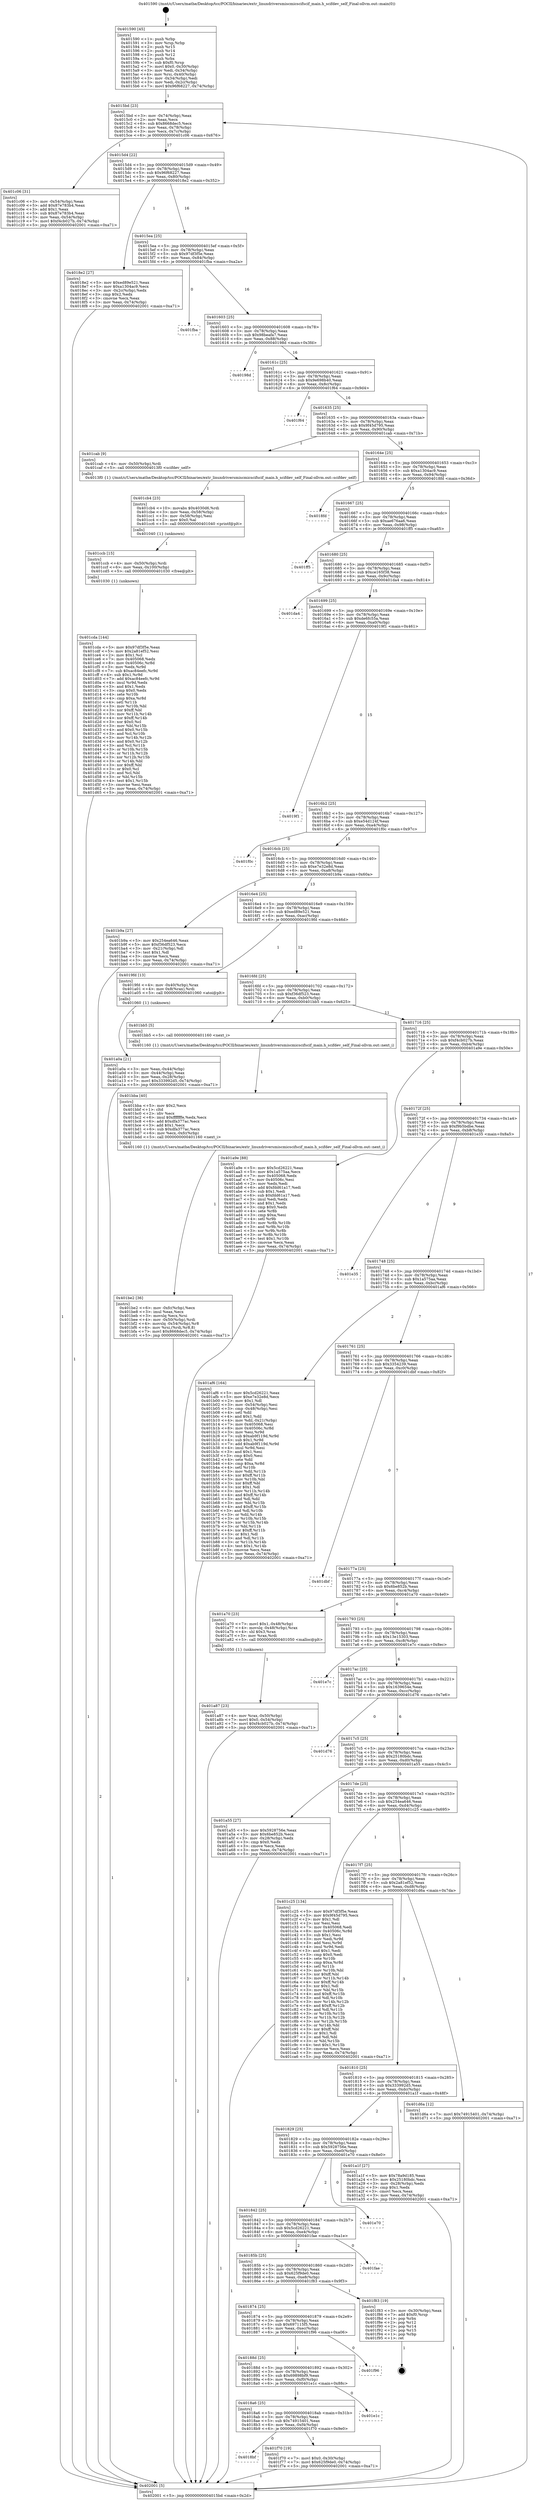 digraph "0x401590" {
  label = "0x401590 (/mnt/c/Users/mathe/Desktop/tcc/POCII/binaries/extr_linuxdriversmiscmicscifscif_main.h_scifdev_self_Final-ollvm.out::main(0))"
  labelloc = "t"
  node[shape=record]

  Entry [label="",width=0.3,height=0.3,shape=circle,fillcolor=black,style=filled]
  "0x4015bd" [label="{
     0x4015bd [23]\l
     | [instrs]\l
     &nbsp;&nbsp;0x4015bd \<+3\>: mov -0x74(%rbp),%eax\l
     &nbsp;&nbsp;0x4015c0 \<+2\>: mov %eax,%ecx\l
     &nbsp;&nbsp;0x4015c2 \<+6\>: sub $0x8668dec5,%ecx\l
     &nbsp;&nbsp;0x4015c8 \<+3\>: mov %eax,-0x78(%rbp)\l
     &nbsp;&nbsp;0x4015cb \<+3\>: mov %ecx,-0x7c(%rbp)\l
     &nbsp;&nbsp;0x4015ce \<+6\>: je 0000000000401c06 \<main+0x676\>\l
  }"]
  "0x401c06" [label="{
     0x401c06 [31]\l
     | [instrs]\l
     &nbsp;&nbsp;0x401c06 \<+3\>: mov -0x54(%rbp),%eax\l
     &nbsp;&nbsp;0x401c09 \<+5\>: add $0x87e783b4,%eax\l
     &nbsp;&nbsp;0x401c0e \<+3\>: add $0x1,%eax\l
     &nbsp;&nbsp;0x401c11 \<+5\>: sub $0x87e783b4,%eax\l
     &nbsp;&nbsp;0x401c16 \<+3\>: mov %eax,-0x54(%rbp)\l
     &nbsp;&nbsp;0x401c19 \<+7\>: movl $0xf4cb027b,-0x74(%rbp)\l
     &nbsp;&nbsp;0x401c20 \<+5\>: jmp 0000000000402001 \<main+0xa71\>\l
  }"]
  "0x4015d4" [label="{
     0x4015d4 [22]\l
     | [instrs]\l
     &nbsp;&nbsp;0x4015d4 \<+5\>: jmp 00000000004015d9 \<main+0x49\>\l
     &nbsp;&nbsp;0x4015d9 \<+3\>: mov -0x78(%rbp),%eax\l
     &nbsp;&nbsp;0x4015dc \<+5\>: sub $0x96f68227,%eax\l
     &nbsp;&nbsp;0x4015e1 \<+3\>: mov %eax,-0x80(%rbp)\l
     &nbsp;&nbsp;0x4015e4 \<+6\>: je 00000000004018e2 \<main+0x352\>\l
  }"]
  Exit [label="",width=0.3,height=0.3,shape=circle,fillcolor=black,style=filled,peripheries=2]
  "0x4018e2" [label="{
     0x4018e2 [27]\l
     | [instrs]\l
     &nbsp;&nbsp;0x4018e2 \<+5\>: mov $0xed89e521,%eax\l
     &nbsp;&nbsp;0x4018e7 \<+5\>: mov $0xa1304ac9,%ecx\l
     &nbsp;&nbsp;0x4018ec \<+3\>: mov -0x2c(%rbp),%edx\l
     &nbsp;&nbsp;0x4018ef \<+3\>: cmp $0x2,%edx\l
     &nbsp;&nbsp;0x4018f2 \<+3\>: cmovne %ecx,%eax\l
     &nbsp;&nbsp;0x4018f5 \<+3\>: mov %eax,-0x74(%rbp)\l
     &nbsp;&nbsp;0x4018f8 \<+5\>: jmp 0000000000402001 \<main+0xa71\>\l
  }"]
  "0x4015ea" [label="{
     0x4015ea [25]\l
     | [instrs]\l
     &nbsp;&nbsp;0x4015ea \<+5\>: jmp 00000000004015ef \<main+0x5f\>\l
     &nbsp;&nbsp;0x4015ef \<+3\>: mov -0x78(%rbp),%eax\l
     &nbsp;&nbsp;0x4015f2 \<+5\>: sub $0x97df3f5e,%eax\l
     &nbsp;&nbsp;0x4015f7 \<+6\>: mov %eax,-0x84(%rbp)\l
     &nbsp;&nbsp;0x4015fd \<+6\>: je 0000000000401fba \<main+0xa2a\>\l
  }"]
  "0x402001" [label="{
     0x402001 [5]\l
     | [instrs]\l
     &nbsp;&nbsp;0x402001 \<+5\>: jmp 00000000004015bd \<main+0x2d\>\l
  }"]
  "0x401590" [label="{
     0x401590 [45]\l
     | [instrs]\l
     &nbsp;&nbsp;0x401590 \<+1\>: push %rbp\l
     &nbsp;&nbsp;0x401591 \<+3\>: mov %rsp,%rbp\l
     &nbsp;&nbsp;0x401594 \<+2\>: push %r15\l
     &nbsp;&nbsp;0x401596 \<+2\>: push %r14\l
     &nbsp;&nbsp;0x401598 \<+2\>: push %r12\l
     &nbsp;&nbsp;0x40159a \<+1\>: push %rbx\l
     &nbsp;&nbsp;0x40159b \<+7\>: sub $0xf0,%rsp\l
     &nbsp;&nbsp;0x4015a2 \<+7\>: movl $0x0,-0x30(%rbp)\l
     &nbsp;&nbsp;0x4015a9 \<+3\>: mov %edi,-0x34(%rbp)\l
     &nbsp;&nbsp;0x4015ac \<+4\>: mov %rsi,-0x40(%rbp)\l
     &nbsp;&nbsp;0x4015b0 \<+3\>: mov -0x34(%rbp),%edi\l
     &nbsp;&nbsp;0x4015b3 \<+3\>: mov %edi,-0x2c(%rbp)\l
     &nbsp;&nbsp;0x4015b6 \<+7\>: movl $0x96f68227,-0x74(%rbp)\l
  }"]
  "0x4018bf" [label="{
     0x4018bf\l
  }", style=dashed]
  "0x401fba" [label="{
     0x401fba\l
  }", style=dashed]
  "0x401603" [label="{
     0x401603 [25]\l
     | [instrs]\l
     &nbsp;&nbsp;0x401603 \<+5\>: jmp 0000000000401608 \<main+0x78\>\l
     &nbsp;&nbsp;0x401608 \<+3\>: mov -0x78(%rbp),%eax\l
     &nbsp;&nbsp;0x40160b \<+5\>: sub $0x98beafa7,%eax\l
     &nbsp;&nbsp;0x401610 \<+6\>: mov %eax,-0x88(%rbp)\l
     &nbsp;&nbsp;0x401616 \<+6\>: je 000000000040198d \<main+0x3fd\>\l
  }"]
  "0x401f70" [label="{
     0x401f70 [19]\l
     | [instrs]\l
     &nbsp;&nbsp;0x401f70 \<+7\>: movl $0x0,-0x30(%rbp)\l
     &nbsp;&nbsp;0x401f77 \<+7\>: movl $0x625f9de0,-0x74(%rbp)\l
     &nbsp;&nbsp;0x401f7e \<+5\>: jmp 0000000000402001 \<main+0xa71\>\l
  }"]
  "0x40198d" [label="{
     0x40198d\l
  }", style=dashed]
  "0x40161c" [label="{
     0x40161c [25]\l
     | [instrs]\l
     &nbsp;&nbsp;0x40161c \<+5\>: jmp 0000000000401621 \<main+0x91\>\l
     &nbsp;&nbsp;0x401621 \<+3\>: mov -0x78(%rbp),%eax\l
     &nbsp;&nbsp;0x401624 \<+5\>: sub $0x9e698b40,%eax\l
     &nbsp;&nbsp;0x401629 \<+6\>: mov %eax,-0x8c(%rbp)\l
     &nbsp;&nbsp;0x40162f \<+6\>: je 0000000000401f64 \<main+0x9d4\>\l
  }"]
  "0x4018a6" [label="{
     0x4018a6 [25]\l
     | [instrs]\l
     &nbsp;&nbsp;0x4018a6 \<+5\>: jmp 00000000004018ab \<main+0x31b\>\l
     &nbsp;&nbsp;0x4018ab \<+3\>: mov -0x78(%rbp),%eax\l
     &nbsp;&nbsp;0x4018ae \<+5\>: sub $0x74915401,%eax\l
     &nbsp;&nbsp;0x4018b3 \<+6\>: mov %eax,-0xf4(%rbp)\l
     &nbsp;&nbsp;0x4018b9 \<+6\>: je 0000000000401f70 \<main+0x9e0\>\l
  }"]
  "0x401f64" [label="{
     0x401f64\l
  }", style=dashed]
  "0x401635" [label="{
     0x401635 [25]\l
     | [instrs]\l
     &nbsp;&nbsp;0x401635 \<+5\>: jmp 000000000040163a \<main+0xaa\>\l
     &nbsp;&nbsp;0x40163a \<+3\>: mov -0x78(%rbp),%eax\l
     &nbsp;&nbsp;0x40163d \<+5\>: sub $0x9f45d795,%eax\l
     &nbsp;&nbsp;0x401642 \<+6\>: mov %eax,-0x90(%rbp)\l
     &nbsp;&nbsp;0x401648 \<+6\>: je 0000000000401cab \<main+0x71b\>\l
  }"]
  "0x401e1c" [label="{
     0x401e1c\l
  }", style=dashed]
  "0x401cab" [label="{
     0x401cab [9]\l
     | [instrs]\l
     &nbsp;&nbsp;0x401cab \<+4\>: mov -0x50(%rbp),%rdi\l
     &nbsp;&nbsp;0x401caf \<+5\>: call 00000000004013f0 \<scifdev_self\>\l
     | [calls]\l
     &nbsp;&nbsp;0x4013f0 \{1\} (/mnt/c/Users/mathe/Desktop/tcc/POCII/binaries/extr_linuxdriversmiscmicscifscif_main.h_scifdev_self_Final-ollvm.out::scifdev_self)\l
  }"]
  "0x40164e" [label="{
     0x40164e [25]\l
     | [instrs]\l
     &nbsp;&nbsp;0x40164e \<+5\>: jmp 0000000000401653 \<main+0xc3\>\l
     &nbsp;&nbsp;0x401653 \<+3\>: mov -0x78(%rbp),%eax\l
     &nbsp;&nbsp;0x401656 \<+5\>: sub $0xa1304ac9,%eax\l
     &nbsp;&nbsp;0x40165b \<+6\>: mov %eax,-0x94(%rbp)\l
     &nbsp;&nbsp;0x401661 \<+6\>: je 00000000004018fd \<main+0x36d\>\l
  }"]
  "0x40188d" [label="{
     0x40188d [25]\l
     | [instrs]\l
     &nbsp;&nbsp;0x40188d \<+5\>: jmp 0000000000401892 \<main+0x302\>\l
     &nbsp;&nbsp;0x401892 \<+3\>: mov -0x78(%rbp),%eax\l
     &nbsp;&nbsp;0x401895 \<+5\>: sub $0x69898bf9,%eax\l
     &nbsp;&nbsp;0x40189a \<+6\>: mov %eax,-0xf0(%rbp)\l
     &nbsp;&nbsp;0x4018a0 \<+6\>: je 0000000000401e1c \<main+0x88c\>\l
  }"]
  "0x4018fd" [label="{
     0x4018fd\l
  }", style=dashed]
  "0x401667" [label="{
     0x401667 [25]\l
     | [instrs]\l
     &nbsp;&nbsp;0x401667 \<+5\>: jmp 000000000040166c \<main+0xdc\>\l
     &nbsp;&nbsp;0x40166c \<+3\>: mov -0x78(%rbp),%eax\l
     &nbsp;&nbsp;0x40166f \<+5\>: sub $0xae676aa6,%eax\l
     &nbsp;&nbsp;0x401674 \<+6\>: mov %eax,-0x98(%rbp)\l
     &nbsp;&nbsp;0x40167a \<+6\>: je 0000000000401ff5 \<main+0xa65\>\l
  }"]
  "0x401f96" [label="{
     0x401f96\l
  }", style=dashed]
  "0x401ff5" [label="{
     0x401ff5\l
  }", style=dashed]
  "0x401680" [label="{
     0x401680 [25]\l
     | [instrs]\l
     &nbsp;&nbsp;0x401680 \<+5\>: jmp 0000000000401685 \<main+0xf5\>\l
     &nbsp;&nbsp;0x401685 \<+3\>: mov -0x78(%rbp),%eax\l
     &nbsp;&nbsp;0x401688 \<+5\>: sub $0xce165f38,%eax\l
     &nbsp;&nbsp;0x40168d \<+6\>: mov %eax,-0x9c(%rbp)\l
     &nbsp;&nbsp;0x401693 \<+6\>: je 0000000000401da4 \<main+0x814\>\l
  }"]
  "0x401874" [label="{
     0x401874 [25]\l
     | [instrs]\l
     &nbsp;&nbsp;0x401874 \<+5\>: jmp 0000000000401879 \<main+0x2e9\>\l
     &nbsp;&nbsp;0x401879 \<+3\>: mov -0x78(%rbp),%eax\l
     &nbsp;&nbsp;0x40187c \<+5\>: sub $0x697115f5,%eax\l
     &nbsp;&nbsp;0x401881 \<+6\>: mov %eax,-0xec(%rbp)\l
     &nbsp;&nbsp;0x401887 \<+6\>: je 0000000000401f96 \<main+0xa06\>\l
  }"]
  "0x401da4" [label="{
     0x401da4\l
  }", style=dashed]
  "0x401699" [label="{
     0x401699 [25]\l
     | [instrs]\l
     &nbsp;&nbsp;0x401699 \<+5\>: jmp 000000000040169e \<main+0x10e\>\l
     &nbsp;&nbsp;0x40169e \<+3\>: mov -0x78(%rbp),%eax\l
     &nbsp;&nbsp;0x4016a1 \<+5\>: sub $0xde6fc55a,%eax\l
     &nbsp;&nbsp;0x4016a6 \<+6\>: mov %eax,-0xa0(%rbp)\l
     &nbsp;&nbsp;0x4016ac \<+6\>: je 00000000004019f1 \<main+0x461\>\l
  }"]
  "0x401f83" [label="{
     0x401f83 [19]\l
     | [instrs]\l
     &nbsp;&nbsp;0x401f83 \<+3\>: mov -0x30(%rbp),%eax\l
     &nbsp;&nbsp;0x401f86 \<+7\>: add $0xf0,%rsp\l
     &nbsp;&nbsp;0x401f8d \<+1\>: pop %rbx\l
     &nbsp;&nbsp;0x401f8e \<+2\>: pop %r12\l
     &nbsp;&nbsp;0x401f90 \<+2\>: pop %r14\l
     &nbsp;&nbsp;0x401f92 \<+2\>: pop %r15\l
     &nbsp;&nbsp;0x401f94 \<+1\>: pop %rbp\l
     &nbsp;&nbsp;0x401f95 \<+1\>: ret\l
  }"]
  "0x4019f1" [label="{
     0x4019f1\l
  }", style=dashed]
  "0x4016b2" [label="{
     0x4016b2 [25]\l
     | [instrs]\l
     &nbsp;&nbsp;0x4016b2 \<+5\>: jmp 00000000004016b7 \<main+0x127\>\l
     &nbsp;&nbsp;0x4016b7 \<+3\>: mov -0x78(%rbp),%eax\l
     &nbsp;&nbsp;0x4016ba \<+5\>: sub $0xe54d124f,%eax\l
     &nbsp;&nbsp;0x4016bf \<+6\>: mov %eax,-0xa4(%rbp)\l
     &nbsp;&nbsp;0x4016c5 \<+6\>: je 0000000000401f0c \<main+0x97c\>\l
  }"]
  "0x40185b" [label="{
     0x40185b [25]\l
     | [instrs]\l
     &nbsp;&nbsp;0x40185b \<+5\>: jmp 0000000000401860 \<main+0x2d0\>\l
     &nbsp;&nbsp;0x401860 \<+3\>: mov -0x78(%rbp),%eax\l
     &nbsp;&nbsp;0x401863 \<+5\>: sub $0x625f9de0,%eax\l
     &nbsp;&nbsp;0x401868 \<+6\>: mov %eax,-0xe8(%rbp)\l
     &nbsp;&nbsp;0x40186e \<+6\>: je 0000000000401f83 \<main+0x9f3\>\l
  }"]
  "0x401f0c" [label="{
     0x401f0c\l
  }", style=dashed]
  "0x4016cb" [label="{
     0x4016cb [25]\l
     | [instrs]\l
     &nbsp;&nbsp;0x4016cb \<+5\>: jmp 00000000004016d0 \<main+0x140\>\l
     &nbsp;&nbsp;0x4016d0 \<+3\>: mov -0x78(%rbp),%eax\l
     &nbsp;&nbsp;0x4016d3 \<+5\>: sub $0xe7e32e8d,%eax\l
     &nbsp;&nbsp;0x4016d8 \<+6\>: mov %eax,-0xa8(%rbp)\l
     &nbsp;&nbsp;0x4016de \<+6\>: je 0000000000401b9a \<main+0x60a\>\l
  }"]
  "0x401fae" [label="{
     0x401fae\l
  }", style=dashed]
  "0x401b9a" [label="{
     0x401b9a [27]\l
     | [instrs]\l
     &nbsp;&nbsp;0x401b9a \<+5\>: mov $0x254ea646,%eax\l
     &nbsp;&nbsp;0x401b9f \<+5\>: mov $0xf36df523,%ecx\l
     &nbsp;&nbsp;0x401ba4 \<+3\>: mov -0x21(%rbp),%dl\l
     &nbsp;&nbsp;0x401ba7 \<+3\>: test $0x1,%dl\l
     &nbsp;&nbsp;0x401baa \<+3\>: cmovne %ecx,%eax\l
     &nbsp;&nbsp;0x401bad \<+3\>: mov %eax,-0x74(%rbp)\l
     &nbsp;&nbsp;0x401bb0 \<+5\>: jmp 0000000000402001 \<main+0xa71\>\l
  }"]
  "0x4016e4" [label="{
     0x4016e4 [25]\l
     | [instrs]\l
     &nbsp;&nbsp;0x4016e4 \<+5\>: jmp 00000000004016e9 \<main+0x159\>\l
     &nbsp;&nbsp;0x4016e9 \<+3\>: mov -0x78(%rbp),%eax\l
     &nbsp;&nbsp;0x4016ec \<+5\>: sub $0xed89e521,%eax\l
     &nbsp;&nbsp;0x4016f1 \<+6\>: mov %eax,-0xac(%rbp)\l
     &nbsp;&nbsp;0x4016f7 \<+6\>: je 00000000004019fd \<main+0x46d\>\l
  }"]
  "0x401842" [label="{
     0x401842 [25]\l
     | [instrs]\l
     &nbsp;&nbsp;0x401842 \<+5\>: jmp 0000000000401847 \<main+0x2b7\>\l
     &nbsp;&nbsp;0x401847 \<+3\>: mov -0x78(%rbp),%eax\l
     &nbsp;&nbsp;0x40184a \<+5\>: sub $0x5cd26221,%eax\l
     &nbsp;&nbsp;0x40184f \<+6\>: mov %eax,-0xe4(%rbp)\l
     &nbsp;&nbsp;0x401855 \<+6\>: je 0000000000401fae \<main+0xa1e\>\l
  }"]
  "0x4019fd" [label="{
     0x4019fd [13]\l
     | [instrs]\l
     &nbsp;&nbsp;0x4019fd \<+4\>: mov -0x40(%rbp),%rax\l
     &nbsp;&nbsp;0x401a01 \<+4\>: mov 0x8(%rax),%rdi\l
     &nbsp;&nbsp;0x401a05 \<+5\>: call 0000000000401060 \<atoi@plt\>\l
     | [calls]\l
     &nbsp;&nbsp;0x401060 \{1\} (unknown)\l
  }"]
  "0x4016fd" [label="{
     0x4016fd [25]\l
     | [instrs]\l
     &nbsp;&nbsp;0x4016fd \<+5\>: jmp 0000000000401702 \<main+0x172\>\l
     &nbsp;&nbsp;0x401702 \<+3\>: mov -0x78(%rbp),%eax\l
     &nbsp;&nbsp;0x401705 \<+5\>: sub $0xf36df523,%eax\l
     &nbsp;&nbsp;0x40170a \<+6\>: mov %eax,-0xb0(%rbp)\l
     &nbsp;&nbsp;0x401710 \<+6\>: je 0000000000401bb5 \<main+0x625\>\l
  }"]
  "0x401a0a" [label="{
     0x401a0a [21]\l
     | [instrs]\l
     &nbsp;&nbsp;0x401a0a \<+3\>: mov %eax,-0x44(%rbp)\l
     &nbsp;&nbsp;0x401a0d \<+3\>: mov -0x44(%rbp),%eax\l
     &nbsp;&nbsp;0x401a10 \<+3\>: mov %eax,-0x28(%rbp)\l
     &nbsp;&nbsp;0x401a13 \<+7\>: movl $0x333992d5,-0x74(%rbp)\l
     &nbsp;&nbsp;0x401a1a \<+5\>: jmp 0000000000402001 \<main+0xa71\>\l
  }"]
  "0x401e70" [label="{
     0x401e70\l
  }", style=dashed]
  "0x401bb5" [label="{
     0x401bb5 [5]\l
     | [instrs]\l
     &nbsp;&nbsp;0x401bb5 \<+5\>: call 0000000000401160 \<next_i\>\l
     | [calls]\l
     &nbsp;&nbsp;0x401160 \{1\} (/mnt/c/Users/mathe/Desktop/tcc/POCII/binaries/extr_linuxdriversmiscmicscifscif_main.h_scifdev_self_Final-ollvm.out::next_i)\l
  }"]
  "0x401716" [label="{
     0x401716 [25]\l
     | [instrs]\l
     &nbsp;&nbsp;0x401716 \<+5\>: jmp 000000000040171b \<main+0x18b\>\l
     &nbsp;&nbsp;0x40171b \<+3\>: mov -0x78(%rbp),%eax\l
     &nbsp;&nbsp;0x40171e \<+5\>: sub $0xf4cb027b,%eax\l
     &nbsp;&nbsp;0x401723 \<+6\>: mov %eax,-0xb4(%rbp)\l
     &nbsp;&nbsp;0x401729 \<+6\>: je 0000000000401a9e \<main+0x50e\>\l
  }"]
  "0x401cda" [label="{
     0x401cda [144]\l
     | [instrs]\l
     &nbsp;&nbsp;0x401cda \<+5\>: mov $0x97df3f5e,%eax\l
     &nbsp;&nbsp;0x401cdf \<+5\>: mov $0x2a81ef52,%esi\l
     &nbsp;&nbsp;0x401ce4 \<+2\>: mov $0x1,%cl\l
     &nbsp;&nbsp;0x401ce6 \<+7\>: mov 0x405068,%edx\l
     &nbsp;&nbsp;0x401ced \<+8\>: mov 0x40506c,%r8d\l
     &nbsp;&nbsp;0x401cf5 \<+3\>: mov %edx,%r9d\l
     &nbsp;&nbsp;0x401cf8 \<+7\>: sub $0xac84eefc,%r9d\l
     &nbsp;&nbsp;0x401cff \<+4\>: sub $0x1,%r9d\l
     &nbsp;&nbsp;0x401d03 \<+7\>: add $0xac84eefc,%r9d\l
     &nbsp;&nbsp;0x401d0a \<+4\>: imul %r9d,%edx\l
     &nbsp;&nbsp;0x401d0e \<+3\>: and $0x1,%edx\l
     &nbsp;&nbsp;0x401d11 \<+3\>: cmp $0x0,%edx\l
     &nbsp;&nbsp;0x401d14 \<+4\>: sete %r10b\l
     &nbsp;&nbsp;0x401d18 \<+4\>: cmp $0xa,%r8d\l
     &nbsp;&nbsp;0x401d1c \<+4\>: setl %r11b\l
     &nbsp;&nbsp;0x401d20 \<+3\>: mov %r10b,%bl\l
     &nbsp;&nbsp;0x401d23 \<+3\>: xor $0xff,%bl\l
     &nbsp;&nbsp;0x401d26 \<+3\>: mov %r11b,%r14b\l
     &nbsp;&nbsp;0x401d29 \<+4\>: xor $0xff,%r14b\l
     &nbsp;&nbsp;0x401d2d \<+3\>: xor $0x0,%cl\l
     &nbsp;&nbsp;0x401d30 \<+3\>: mov %bl,%r15b\l
     &nbsp;&nbsp;0x401d33 \<+4\>: and $0x0,%r15b\l
     &nbsp;&nbsp;0x401d37 \<+3\>: and %cl,%r10b\l
     &nbsp;&nbsp;0x401d3a \<+3\>: mov %r14b,%r12b\l
     &nbsp;&nbsp;0x401d3d \<+4\>: and $0x0,%r12b\l
     &nbsp;&nbsp;0x401d41 \<+3\>: and %cl,%r11b\l
     &nbsp;&nbsp;0x401d44 \<+3\>: or %r10b,%r15b\l
     &nbsp;&nbsp;0x401d47 \<+3\>: or %r11b,%r12b\l
     &nbsp;&nbsp;0x401d4a \<+3\>: xor %r12b,%r15b\l
     &nbsp;&nbsp;0x401d4d \<+3\>: or %r14b,%bl\l
     &nbsp;&nbsp;0x401d50 \<+3\>: xor $0xff,%bl\l
     &nbsp;&nbsp;0x401d53 \<+3\>: or $0x0,%cl\l
     &nbsp;&nbsp;0x401d56 \<+2\>: and %cl,%bl\l
     &nbsp;&nbsp;0x401d58 \<+3\>: or %bl,%r15b\l
     &nbsp;&nbsp;0x401d5b \<+4\>: test $0x1,%r15b\l
     &nbsp;&nbsp;0x401d5f \<+3\>: cmovne %esi,%eax\l
     &nbsp;&nbsp;0x401d62 \<+3\>: mov %eax,-0x74(%rbp)\l
     &nbsp;&nbsp;0x401d65 \<+5\>: jmp 0000000000402001 \<main+0xa71\>\l
  }"]
  "0x401a9e" [label="{
     0x401a9e [88]\l
     | [instrs]\l
     &nbsp;&nbsp;0x401a9e \<+5\>: mov $0x5cd26221,%eax\l
     &nbsp;&nbsp;0x401aa3 \<+5\>: mov $0x1a575aa,%ecx\l
     &nbsp;&nbsp;0x401aa8 \<+7\>: mov 0x405068,%edx\l
     &nbsp;&nbsp;0x401aaf \<+7\>: mov 0x40506c,%esi\l
     &nbsp;&nbsp;0x401ab6 \<+2\>: mov %edx,%edi\l
     &nbsp;&nbsp;0x401ab8 \<+6\>: add $0xfdd61a17,%edi\l
     &nbsp;&nbsp;0x401abe \<+3\>: sub $0x1,%edi\l
     &nbsp;&nbsp;0x401ac1 \<+6\>: sub $0xfdd61a17,%edi\l
     &nbsp;&nbsp;0x401ac7 \<+3\>: imul %edi,%edx\l
     &nbsp;&nbsp;0x401aca \<+3\>: and $0x1,%edx\l
     &nbsp;&nbsp;0x401acd \<+3\>: cmp $0x0,%edx\l
     &nbsp;&nbsp;0x401ad0 \<+4\>: sete %r8b\l
     &nbsp;&nbsp;0x401ad4 \<+3\>: cmp $0xa,%esi\l
     &nbsp;&nbsp;0x401ad7 \<+4\>: setl %r9b\l
     &nbsp;&nbsp;0x401adb \<+3\>: mov %r8b,%r10b\l
     &nbsp;&nbsp;0x401ade \<+3\>: and %r9b,%r10b\l
     &nbsp;&nbsp;0x401ae1 \<+3\>: xor %r9b,%r8b\l
     &nbsp;&nbsp;0x401ae4 \<+3\>: or %r8b,%r10b\l
     &nbsp;&nbsp;0x401ae7 \<+4\>: test $0x1,%r10b\l
     &nbsp;&nbsp;0x401aeb \<+3\>: cmovne %ecx,%eax\l
     &nbsp;&nbsp;0x401aee \<+3\>: mov %eax,-0x74(%rbp)\l
     &nbsp;&nbsp;0x401af1 \<+5\>: jmp 0000000000402001 \<main+0xa71\>\l
  }"]
  "0x40172f" [label="{
     0x40172f [25]\l
     | [instrs]\l
     &nbsp;&nbsp;0x40172f \<+5\>: jmp 0000000000401734 \<main+0x1a4\>\l
     &nbsp;&nbsp;0x401734 \<+3\>: mov -0x78(%rbp),%eax\l
     &nbsp;&nbsp;0x401737 \<+5\>: sub $0xf9b5bdbe,%eax\l
     &nbsp;&nbsp;0x40173c \<+6\>: mov %eax,-0xb8(%rbp)\l
     &nbsp;&nbsp;0x401742 \<+6\>: je 0000000000401e35 \<main+0x8a5\>\l
  }"]
  "0x401ccb" [label="{
     0x401ccb [15]\l
     | [instrs]\l
     &nbsp;&nbsp;0x401ccb \<+4\>: mov -0x50(%rbp),%rdi\l
     &nbsp;&nbsp;0x401ccf \<+6\>: mov %eax,-0x100(%rbp)\l
     &nbsp;&nbsp;0x401cd5 \<+5\>: call 0000000000401030 \<free@plt\>\l
     | [calls]\l
     &nbsp;&nbsp;0x401030 \{1\} (unknown)\l
  }"]
  "0x401e35" [label="{
     0x401e35\l
  }", style=dashed]
  "0x401748" [label="{
     0x401748 [25]\l
     | [instrs]\l
     &nbsp;&nbsp;0x401748 \<+5\>: jmp 000000000040174d \<main+0x1bd\>\l
     &nbsp;&nbsp;0x40174d \<+3\>: mov -0x78(%rbp),%eax\l
     &nbsp;&nbsp;0x401750 \<+5\>: sub $0x1a575aa,%eax\l
     &nbsp;&nbsp;0x401755 \<+6\>: mov %eax,-0xbc(%rbp)\l
     &nbsp;&nbsp;0x40175b \<+6\>: je 0000000000401af6 \<main+0x566\>\l
  }"]
  "0x401cb4" [label="{
     0x401cb4 [23]\l
     | [instrs]\l
     &nbsp;&nbsp;0x401cb4 \<+10\>: movabs $0x4030d6,%rdi\l
     &nbsp;&nbsp;0x401cbe \<+3\>: mov %eax,-0x58(%rbp)\l
     &nbsp;&nbsp;0x401cc1 \<+3\>: mov -0x58(%rbp),%esi\l
     &nbsp;&nbsp;0x401cc4 \<+2\>: mov $0x0,%al\l
     &nbsp;&nbsp;0x401cc6 \<+5\>: call 0000000000401040 \<printf@plt\>\l
     | [calls]\l
     &nbsp;&nbsp;0x401040 \{1\} (unknown)\l
  }"]
  "0x401af6" [label="{
     0x401af6 [164]\l
     | [instrs]\l
     &nbsp;&nbsp;0x401af6 \<+5\>: mov $0x5cd26221,%eax\l
     &nbsp;&nbsp;0x401afb \<+5\>: mov $0xe7e32e8d,%ecx\l
     &nbsp;&nbsp;0x401b00 \<+2\>: mov $0x1,%dl\l
     &nbsp;&nbsp;0x401b02 \<+3\>: mov -0x54(%rbp),%esi\l
     &nbsp;&nbsp;0x401b05 \<+3\>: cmp -0x48(%rbp),%esi\l
     &nbsp;&nbsp;0x401b08 \<+4\>: setl %dil\l
     &nbsp;&nbsp;0x401b0c \<+4\>: and $0x1,%dil\l
     &nbsp;&nbsp;0x401b10 \<+4\>: mov %dil,-0x21(%rbp)\l
     &nbsp;&nbsp;0x401b14 \<+7\>: mov 0x405068,%esi\l
     &nbsp;&nbsp;0x401b1b \<+8\>: mov 0x40506c,%r8d\l
     &nbsp;&nbsp;0x401b23 \<+3\>: mov %esi,%r9d\l
     &nbsp;&nbsp;0x401b26 \<+7\>: sub $0xab9f119d,%r9d\l
     &nbsp;&nbsp;0x401b2d \<+4\>: sub $0x1,%r9d\l
     &nbsp;&nbsp;0x401b31 \<+7\>: add $0xab9f119d,%r9d\l
     &nbsp;&nbsp;0x401b38 \<+4\>: imul %r9d,%esi\l
     &nbsp;&nbsp;0x401b3c \<+3\>: and $0x1,%esi\l
     &nbsp;&nbsp;0x401b3f \<+3\>: cmp $0x0,%esi\l
     &nbsp;&nbsp;0x401b42 \<+4\>: sete %dil\l
     &nbsp;&nbsp;0x401b46 \<+4\>: cmp $0xa,%r8d\l
     &nbsp;&nbsp;0x401b4a \<+4\>: setl %r10b\l
     &nbsp;&nbsp;0x401b4e \<+3\>: mov %dil,%r11b\l
     &nbsp;&nbsp;0x401b51 \<+4\>: xor $0xff,%r11b\l
     &nbsp;&nbsp;0x401b55 \<+3\>: mov %r10b,%bl\l
     &nbsp;&nbsp;0x401b58 \<+3\>: xor $0xff,%bl\l
     &nbsp;&nbsp;0x401b5b \<+3\>: xor $0x1,%dl\l
     &nbsp;&nbsp;0x401b5e \<+3\>: mov %r11b,%r14b\l
     &nbsp;&nbsp;0x401b61 \<+4\>: and $0xff,%r14b\l
     &nbsp;&nbsp;0x401b65 \<+3\>: and %dl,%dil\l
     &nbsp;&nbsp;0x401b68 \<+3\>: mov %bl,%r15b\l
     &nbsp;&nbsp;0x401b6b \<+4\>: and $0xff,%r15b\l
     &nbsp;&nbsp;0x401b6f \<+3\>: and %dl,%r10b\l
     &nbsp;&nbsp;0x401b72 \<+3\>: or %dil,%r14b\l
     &nbsp;&nbsp;0x401b75 \<+3\>: or %r10b,%r15b\l
     &nbsp;&nbsp;0x401b78 \<+3\>: xor %r15b,%r14b\l
     &nbsp;&nbsp;0x401b7b \<+3\>: or %bl,%r11b\l
     &nbsp;&nbsp;0x401b7e \<+4\>: xor $0xff,%r11b\l
     &nbsp;&nbsp;0x401b82 \<+3\>: or $0x1,%dl\l
     &nbsp;&nbsp;0x401b85 \<+3\>: and %dl,%r11b\l
     &nbsp;&nbsp;0x401b88 \<+3\>: or %r11b,%r14b\l
     &nbsp;&nbsp;0x401b8b \<+4\>: test $0x1,%r14b\l
     &nbsp;&nbsp;0x401b8f \<+3\>: cmovne %ecx,%eax\l
     &nbsp;&nbsp;0x401b92 \<+3\>: mov %eax,-0x74(%rbp)\l
     &nbsp;&nbsp;0x401b95 \<+5\>: jmp 0000000000402001 \<main+0xa71\>\l
  }"]
  "0x401761" [label="{
     0x401761 [25]\l
     | [instrs]\l
     &nbsp;&nbsp;0x401761 \<+5\>: jmp 0000000000401766 \<main+0x1d6\>\l
     &nbsp;&nbsp;0x401766 \<+3\>: mov -0x78(%rbp),%eax\l
     &nbsp;&nbsp;0x401769 \<+5\>: sub $0x3354239,%eax\l
     &nbsp;&nbsp;0x40176e \<+6\>: mov %eax,-0xc0(%rbp)\l
     &nbsp;&nbsp;0x401774 \<+6\>: je 0000000000401dbf \<main+0x82f\>\l
  }"]
  "0x401be2" [label="{
     0x401be2 [36]\l
     | [instrs]\l
     &nbsp;&nbsp;0x401be2 \<+6\>: mov -0xfc(%rbp),%ecx\l
     &nbsp;&nbsp;0x401be8 \<+3\>: imul %eax,%ecx\l
     &nbsp;&nbsp;0x401beb \<+3\>: movslq %ecx,%rsi\l
     &nbsp;&nbsp;0x401bee \<+4\>: mov -0x50(%rbp),%rdi\l
     &nbsp;&nbsp;0x401bf2 \<+4\>: movslq -0x54(%rbp),%r8\l
     &nbsp;&nbsp;0x401bf6 \<+4\>: mov %rsi,(%rdi,%r8,8)\l
     &nbsp;&nbsp;0x401bfa \<+7\>: movl $0x8668dec5,-0x74(%rbp)\l
     &nbsp;&nbsp;0x401c01 \<+5\>: jmp 0000000000402001 \<main+0xa71\>\l
  }"]
  "0x401dbf" [label="{
     0x401dbf\l
  }", style=dashed]
  "0x40177a" [label="{
     0x40177a [25]\l
     | [instrs]\l
     &nbsp;&nbsp;0x40177a \<+5\>: jmp 000000000040177f \<main+0x1ef\>\l
     &nbsp;&nbsp;0x40177f \<+3\>: mov -0x78(%rbp),%eax\l
     &nbsp;&nbsp;0x401782 \<+5\>: sub $0x6be852b,%eax\l
     &nbsp;&nbsp;0x401787 \<+6\>: mov %eax,-0xc4(%rbp)\l
     &nbsp;&nbsp;0x40178d \<+6\>: je 0000000000401a70 \<main+0x4e0\>\l
  }"]
  "0x401bba" [label="{
     0x401bba [40]\l
     | [instrs]\l
     &nbsp;&nbsp;0x401bba \<+5\>: mov $0x2,%ecx\l
     &nbsp;&nbsp;0x401bbf \<+1\>: cltd\l
     &nbsp;&nbsp;0x401bc0 \<+2\>: idiv %ecx\l
     &nbsp;&nbsp;0x401bc2 \<+6\>: imul $0xfffffffe,%edx,%ecx\l
     &nbsp;&nbsp;0x401bc8 \<+6\>: add $0xdfa377ac,%ecx\l
     &nbsp;&nbsp;0x401bce \<+3\>: add $0x1,%ecx\l
     &nbsp;&nbsp;0x401bd1 \<+6\>: sub $0xdfa377ac,%ecx\l
     &nbsp;&nbsp;0x401bd7 \<+6\>: mov %ecx,-0xfc(%rbp)\l
     &nbsp;&nbsp;0x401bdd \<+5\>: call 0000000000401160 \<next_i\>\l
     | [calls]\l
     &nbsp;&nbsp;0x401160 \{1\} (/mnt/c/Users/mathe/Desktop/tcc/POCII/binaries/extr_linuxdriversmiscmicscifscif_main.h_scifdev_self_Final-ollvm.out::next_i)\l
  }"]
  "0x401a70" [label="{
     0x401a70 [23]\l
     | [instrs]\l
     &nbsp;&nbsp;0x401a70 \<+7\>: movl $0x1,-0x48(%rbp)\l
     &nbsp;&nbsp;0x401a77 \<+4\>: movslq -0x48(%rbp),%rax\l
     &nbsp;&nbsp;0x401a7b \<+4\>: shl $0x3,%rax\l
     &nbsp;&nbsp;0x401a7f \<+3\>: mov %rax,%rdi\l
     &nbsp;&nbsp;0x401a82 \<+5\>: call 0000000000401050 \<malloc@plt\>\l
     | [calls]\l
     &nbsp;&nbsp;0x401050 \{1\} (unknown)\l
  }"]
  "0x401793" [label="{
     0x401793 [25]\l
     | [instrs]\l
     &nbsp;&nbsp;0x401793 \<+5\>: jmp 0000000000401798 \<main+0x208\>\l
     &nbsp;&nbsp;0x401798 \<+3\>: mov -0x78(%rbp),%eax\l
     &nbsp;&nbsp;0x40179b \<+5\>: sub $0x13e15303,%eax\l
     &nbsp;&nbsp;0x4017a0 \<+6\>: mov %eax,-0xc8(%rbp)\l
     &nbsp;&nbsp;0x4017a6 \<+6\>: je 0000000000401e7c \<main+0x8ec\>\l
  }"]
  "0x401a87" [label="{
     0x401a87 [23]\l
     | [instrs]\l
     &nbsp;&nbsp;0x401a87 \<+4\>: mov %rax,-0x50(%rbp)\l
     &nbsp;&nbsp;0x401a8b \<+7\>: movl $0x0,-0x54(%rbp)\l
     &nbsp;&nbsp;0x401a92 \<+7\>: movl $0xf4cb027b,-0x74(%rbp)\l
     &nbsp;&nbsp;0x401a99 \<+5\>: jmp 0000000000402001 \<main+0xa71\>\l
  }"]
  "0x401e7c" [label="{
     0x401e7c\l
  }", style=dashed]
  "0x4017ac" [label="{
     0x4017ac [25]\l
     | [instrs]\l
     &nbsp;&nbsp;0x4017ac \<+5\>: jmp 00000000004017b1 \<main+0x221\>\l
     &nbsp;&nbsp;0x4017b1 \<+3\>: mov -0x78(%rbp),%eax\l
     &nbsp;&nbsp;0x4017b4 \<+5\>: sub $0x1639654e,%eax\l
     &nbsp;&nbsp;0x4017b9 \<+6\>: mov %eax,-0xcc(%rbp)\l
     &nbsp;&nbsp;0x4017bf \<+6\>: je 0000000000401d76 \<main+0x7e6\>\l
  }"]
  "0x401829" [label="{
     0x401829 [25]\l
     | [instrs]\l
     &nbsp;&nbsp;0x401829 \<+5\>: jmp 000000000040182e \<main+0x29e\>\l
     &nbsp;&nbsp;0x40182e \<+3\>: mov -0x78(%rbp),%eax\l
     &nbsp;&nbsp;0x401831 \<+5\>: sub $0x5928756e,%eax\l
     &nbsp;&nbsp;0x401836 \<+6\>: mov %eax,-0xe0(%rbp)\l
     &nbsp;&nbsp;0x40183c \<+6\>: je 0000000000401e70 \<main+0x8e0\>\l
  }"]
  "0x401d76" [label="{
     0x401d76\l
  }", style=dashed]
  "0x4017c5" [label="{
     0x4017c5 [25]\l
     | [instrs]\l
     &nbsp;&nbsp;0x4017c5 \<+5\>: jmp 00000000004017ca \<main+0x23a\>\l
     &nbsp;&nbsp;0x4017ca \<+3\>: mov -0x78(%rbp),%eax\l
     &nbsp;&nbsp;0x4017cd \<+5\>: sub $0x25180bdc,%eax\l
     &nbsp;&nbsp;0x4017d2 \<+6\>: mov %eax,-0xd0(%rbp)\l
     &nbsp;&nbsp;0x4017d8 \<+6\>: je 0000000000401a55 \<main+0x4c5\>\l
  }"]
  "0x401a1f" [label="{
     0x401a1f [27]\l
     | [instrs]\l
     &nbsp;&nbsp;0x401a1f \<+5\>: mov $0x78a9d185,%eax\l
     &nbsp;&nbsp;0x401a24 \<+5\>: mov $0x25180bdc,%ecx\l
     &nbsp;&nbsp;0x401a29 \<+3\>: mov -0x28(%rbp),%edx\l
     &nbsp;&nbsp;0x401a2c \<+3\>: cmp $0x1,%edx\l
     &nbsp;&nbsp;0x401a2f \<+3\>: cmovl %ecx,%eax\l
     &nbsp;&nbsp;0x401a32 \<+3\>: mov %eax,-0x74(%rbp)\l
     &nbsp;&nbsp;0x401a35 \<+5\>: jmp 0000000000402001 \<main+0xa71\>\l
  }"]
  "0x401a55" [label="{
     0x401a55 [27]\l
     | [instrs]\l
     &nbsp;&nbsp;0x401a55 \<+5\>: mov $0x5928756e,%eax\l
     &nbsp;&nbsp;0x401a5a \<+5\>: mov $0x6be852b,%ecx\l
     &nbsp;&nbsp;0x401a5f \<+3\>: mov -0x28(%rbp),%edx\l
     &nbsp;&nbsp;0x401a62 \<+3\>: cmp $0x0,%edx\l
     &nbsp;&nbsp;0x401a65 \<+3\>: cmove %ecx,%eax\l
     &nbsp;&nbsp;0x401a68 \<+3\>: mov %eax,-0x74(%rbp)\l
     &nbsp;&nbsp;0x401a6b \<+5\>: jmp 0000000000402001 \<main+0xa71\>\l
  }"]
  "0x4017de" [label="{
     0x4017de [25]\l
     | [instrs]\l
     &nbsp;&nbsp;0x4017de \<+5\>: jmp 00000000004017e3 \<main+0x253\>\l
     &nbsp;&nbsp;0x4017e3 \<+3\>: mov -0x78(%rbp),%eax\l
     &nbsp;&nbsp;0x4017e6 \<+5\>: sub $0x254ea646,%eax\l
     &nbsp;&nbsp;0x4017eb \<+6\>: mov %eax,-0xd4(%rbp)\l
     &nbsp;&nbsp;0x4017f1 \<+6\>: je 0000000000401c25 \<main+0x695\>\l
  }"]
  "0x401810" [label="{
     0x401810 [25]\l
     | [instrs]\l
     &nbsp;&nbsp;0x401810 \<+5\>: jmp 0000000000401815 \<main+0x285\>\l
     &nbsp;&nbsp;0x401815 \<+3\>: mov -0x78(%rbp),%eax\l
     &nbsp;&nbsp;0x401818 \<+5\>: sub $0x333992d5,%eax\l
     &nbsp;&nbsp;0x40181d \<+6\>: mov %eax,-0xdc(%rbp)\l
     &nbsp;&nbsp;0x401823 \<+6\>: je 0000000000401a1f \<main+0x48f\>\l
  }"]
  "0x401c25" [label="{
     0x401c25 [134]\l
     | [instrs]\l
     &nbsp;&nbsp;0x401c25 \<+5\>: mov $0x97df3f5e,%eax\l
     &nbsp;&nbsp;0x401c2a \<+5\>: mov $0x9f45d795,%ecx\l
     &nbsp;&nbsp;0x401c2f \<+2\>: mov $0x1,%dl\l
     &nbsp;&nbsp;0x401c31 \<+2\>: xor %esi,%esi\l
     &nbsp;&nbsp;0x401c33 \<+7\>: mov 0x405068,%edi\l
     &nbsp;&nbsp;0x401c3a \<+8\>: mov 0x40506c,%r8d\l
     &nbsp;&nbsp;0x401c42 \<+3\>: sub $0x1,%esi\l
     &nbsp;&nbsp;0x401c45 \<+3\>: mov %edi,%r9d\l
     &nbsp;&nbsp;0x401c48 \<+3\>: add %esi,%r9d\l
     &nbsp;&nbsp;0x401c4b \<+4\>: imul %r9d,%edi\l
     &nbsp;&nbsp;0x401c4f \<+3\>: and $0x1,%edi\l
     &nbsp;&nbsp;0x401c52 \<+3\>: cmp $0x0,%edi\l
     &nbsp;&nbsp;0x401c55 \<+4\>: sete %r10b\l
     &nbsp;&nbsp;0x401c59 \<+4\>: cmp $0xa,%r8d\l
     &nbsp;&nbsp;0x401c5d \<+4\>: setl %r11b\l
     &nbsp;&nbsp;0x401c61 \<+3\>: mov %r10b,%bl\l
     &nbsp;&nbsp;0x401c64 \<+3\>: xor $0xff,%bl\l
     &nbsp;&nbsp;0x401c67 \<+3\>: mov %r11b,%r14b\l
     &nbsp;&nbsp;0x401c6a \<+4\>: xor $0xff,%r14b\l
     &nbsp;&nbsp;0x401c6e \<+3\>: xor $0x1,%dl\l
     &nbsp;&nbsp;0x401c71 \<+3\>: mov %bl,%r15b\l
     &nbsp;&nbsp;0x401c74 \<+4\>: and $0xff,%r15b\l
     &nbsp;&nbsp;0x401c78 \<+3\>: and %dl,%r10b\l
     &nbsp;&nbsp;0x401c7b \<+3\>: mov %r14b,%r12b\l
     &nbsp;&nbsp;0x401c7e \<+4\>: and $0xff,%r12b\l
     &nbsp;&nbsp;0x401c82 \<+3\>: and %dl,%r11b\l
     &nbsp;&nbsp;0x401c85 \<+3\>: or %r10b,%r15b\l
     &nbsp;&nbsp;0x401c88 \<+3\>: or %r11b,%r12b\l
     &nbsp;&nbsp;0x401c8b \<+3\>: xor %r12b,%r15b\l
     &nbsp;&nbsp;0x401c8e \<+3\>: or %r14b,%bl\l
     &nbsp;&nbsp;0x401c91 \<+3\>: xor $0xff,%bl\l
     &nbsp;&nbsp;0x401c94 \<+3\>: or $0x1,%dl\l
     &nbsp;&nbsp;0x401c97 \<+2\>: and %dl,%bl\l
     &nbsp;&nbsp;0x401c99 \<+3\>: or %bl,%r15b\l
     &nbsp;&nbsp;0x401c9c \<+4\>: test $0x1,%r15b\l
     &nbsp;&nbsp;0x401ca0 \<+3\>: cmovne %ecx,%eax\l
     &nbsp;&nbsp;0x401ca3 \<+3\>: mov %eax,-0x74(%rbp)\l
     &nbsp;&nbsp;0x401ca6 \<+5\>: jmp 0000000000402001 \<main+0xa71\>\l
  }"]
  "0x4017f7" [label="{
     0x4017f7 [25]\l
     | [instrs]\l
     &nbsp;&nbsp;0x4017f7 \<+5\>: jmp 00000000004017fc \<main+0x26c\>\l
     &nbsp;&nbsp;0x4017fc \<+3\>: mov -0x78(%rbp),%eax\l
     &nbsp;&nbsp;0x4017ff \<+5\>: sub $0x2a81ef52,%eax\l
     &nbsp;&nbsp;0x401804 \<+6\>: mov %eax,-0xd8(%rbp)\l
     &nbsp;&nbsp;0x40180a \<+6\>: je 0000000000401d6a \<main+0x7da\>\l
  }"]
  "0x401d6a" [label="{
     0x401d6a [12]\l
     | [instrs]\l
     &nbsp;&nbsp;0x401d6a \<+7\>: movl $0x74915401,-0x74(%rbp)\l
     &nbsp;&nbsp;0x401d71 \<+5\>: jmp 0000000000402001 \<main+0xa71\>\l
  }"]
  Entry -> "0x401590" [label=" 1"]
  "0x4015bd" -> "0x401c06" [label=" 1"]
  "0x4015bd" -> "0x4015d4" [label=" 17"]
  "0x401f83" -> Exit [label=" 1"]
  "0x4015d4" -> "0x4018e2" [label=" 1"]
  "0x4015d4" -> "0x4015ea" [label=" 16"]
  "0x4018e2" -> "0x402001" [label=" 1"]
  "0x401590" -> "0x4015bd" [label=" 1"]
  "0x402001" -> "0x4015bd" [label=" 17"]
  "0x401f70" -> "0x402001" [label=" 1"]
  "0x4015ea" -> "0x401fba" [label=" 0"]
  "0x4015ea" -> "0x401603" [label=" 16"]
  "0x4018a6" -> "0x4018bf" [label=" 0"]
  "0x401603" -> "0x40198d" [label=" 0"]
  "0x401603" -> "0x40161c" [label=" 16"]
  "0x4018a6" -> "0x401f70" [label=" 1"]
  "0x40161c" -> "0x401f64" [label=" 0"]
  "0x40161c" -> "0x401635" [label=" 16"]
  "0x40188d" -> "0x4018a6" [label=" 1"]
  "0x401635" -> "0x401cab" [label=" 1"]
  "0x401635" -> "0x40164e" [label=" 15"]
  "0x40188d" -> "0x401e1c" [label=" 0"]
  "0x40164e" -> "0x4018fd" [label=" 0"]
  "0x40164e" -> "0x401667" [label=" 15"]
  "0x401874" -> "0x40188d" [label=" 1"]
  "0x401667" -> "0x401ff5" [label=" 0"]
  "0x401667" -> "0x401680" [label=" 15"]
  "0x401874" -> "0x401f96" [label=" 0"]
  "0x401680" -> "0x401da4" [label=" 0"]
  "0x401680" -> "0x401699" [label=" 15"]
  "0x40185b" -> "0x401874" [label=" 1"]
  "0x401699" -> "0x4019f1" [label=" 0"]
  "0x401699" -> "0x4016b2" [label=" 15"]
  "0x40185b" -> "0x401f83" [label=" 1"]
  "0x4016b2" -> "0x401f0c" [label=" 0"]
  "0x4016b2" -> "0x4016cb" [label=" 15"]
  "0x401842" -> "0x40185b" [label=" 2"]
  "0x4016cb" -> "0x401b9a" [label=" 2"]
  "0x4016cb" -> "0x4016e4" [label=" 13"]
  "0x401842" -> "0x401fae" [label=" 0"]
  "0x4016e4" -> "0x4019fd" [label=" 1"]
  "0x4016e4" -> "0x4016fd" [label=" 12"]
  "0x4019fd" -> "0x401a0a" [label=" 1"]
  "0x401a0a" -> "0x402001" [label=" 1"]
  "0x401829" -> "0x401842" [label=" 2"]
  "0x4016fd" -> "0x401bb5" [label=" 1"]
  "0x4016fd" -> "0x401716" [label=" 11"]
  "0x401829" -> "0x401e70" [label=" 0"]
  "0x401716" -> "0x401a9e" [label=" 2"]
  "0x401716" -> "0x40172f" [label=" 9"]
  "0x401d6a" -> "0x402001" [label=" 1"]
  "0x40172f" -> "0x401e35" [label=" 0"]
  "0x40172f" -> "0x401748" [label=" 9"]
  "0x401cda" -> "0x402001" [label=" 1"]
  "0x401748" -> "0x401af6" [label=" 2"]
  "0x401748" -> "0x401761" [label=" 7"]
  "0x401ccb" -> "0x401cda" [label=" 1"]
  "0x401761" -> "0x401dbf" [label=" 0"]
  "0x401761" -> "0x40177a" [label=" 7"]
  "0x401cb4" -> "0x401ccb" [label=" 1"]
  "0x40177a" -> "0x401a70" [label=" 1"]
  "0x40177a" -> "0x401793" [label=" 6"]
  "0x401cab" -> "0x401cb4" [label=" 1"]
  "0x401793" -> "0x401e7c" [label=" 0"]
  "0x401793" -> "0x4017ac" [label=" 6"]
  "0x401c25" -> "0x402001" [label=" 1"]
  "0x4017ac" -> "0x401d76" [label=" 0"]
  "0x4017ac" -> "0x4017c5" [label=" 6"]
  "0x401c06" -> "0x402001" [label=" 1"]
  "0x4017c5" -> "0x401a55" [label=" 1"]
  "0x4017c5" -> "0x4017de" [label=" 5"]
  "0x401be2" -> "0x402001" [label=" 1"]
  "0x4017de" -> "0x401c25" [label=" 1"]
  "0x4017de" -> "0x4017f7" [label=" 4"]
  "0x401bb5" -> "0x401bba" [label=" 1"]
  "0x4017f7" -> "0x401d6a" [label=" 1"]
  "0x4017f7" -> "0x401810" [label=" 3"]
  "0x401bba" -> "0x401be2" [label=" 1"]
  "0x401810" -> "0x401a1f" [label=" 1"]
  "0x401810" -> "0x401829" [label=" 2"]
  "0x401a1f" -> "0x402001" [label=" 1"]
  "0x401a55" -> "0x402001" [label=" 1"]
  "0x401a70" -> "0x401a87" [label=" 1"]
  "0x401a87" -> "0x402001" [label=" 1"]
  "0x401a9e" -> "0x402001" [label=" 2"]
  "0x401af6" -> "0x402001" [label=" 2"]
  "0x401b9a" -> "0x402001" [label=" 2"]
}
